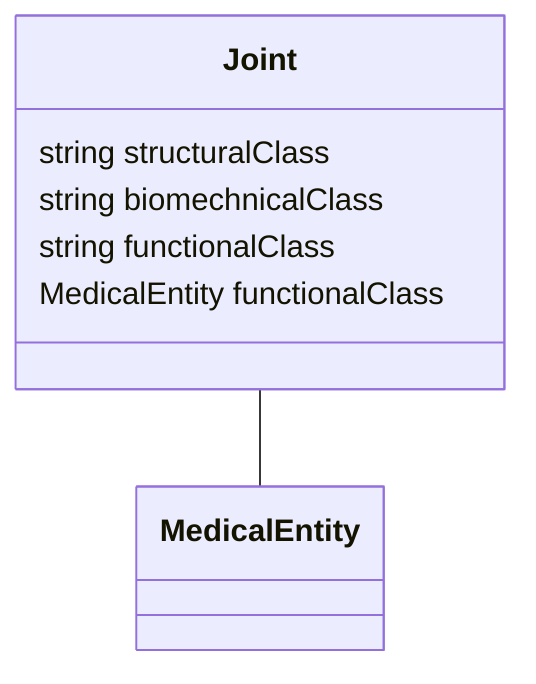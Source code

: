 classDiagram
  Joint -- MedicalEntity


class Joint {

  string structuralClass
  string biomechnicalClass
  string functionalClass
  MedicalEntity functionalClass

 }